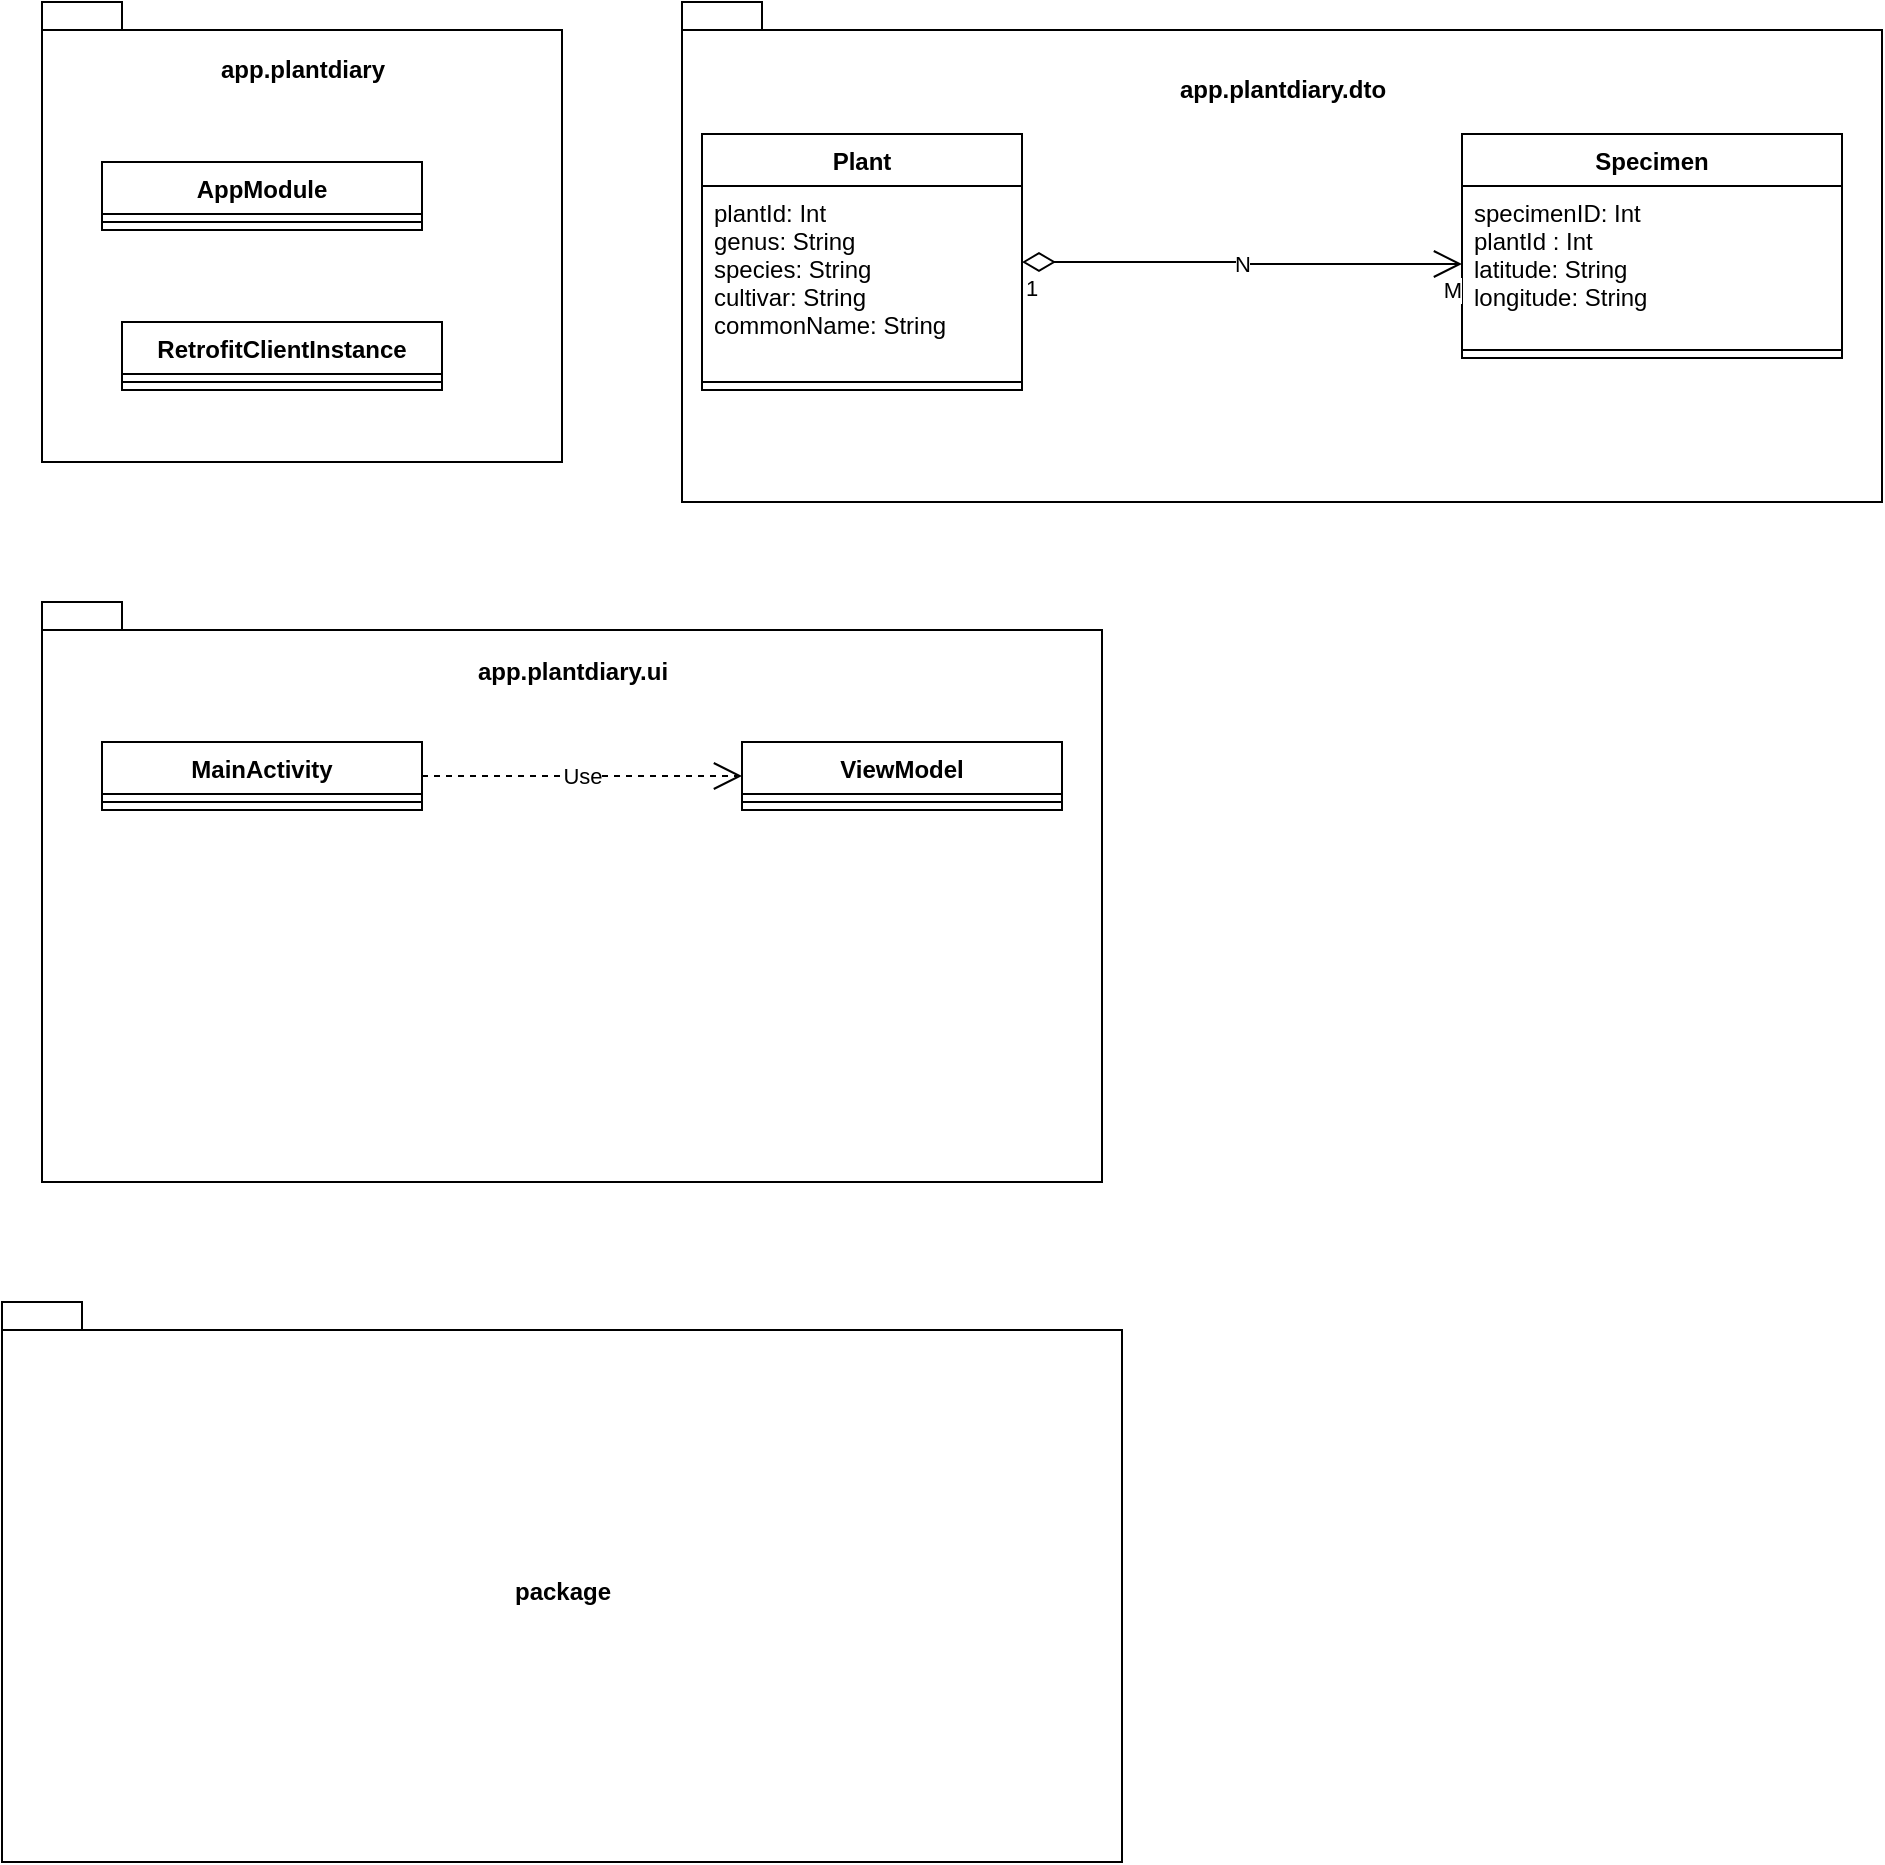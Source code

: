<mxfile version="20.8.7" type="github">
  <diagram id="C5RBs43oDa-KdzZeNtuy" name="Page-1">
    <mxGraphModel dx="1290" dy="587" grid="1" gridSize="10" guides="1" tooltips="1" connect="1" arrows="1" fold="1" page="1" pageScale="1" pageWidth="827" pageHeight="1169" math="0" shadow="0">
      <root>
        <mxCell id="WIyWlLk6GJQsqaUBKTNV-0" />
        <mxCell id="WIyWlLk6GJQsqaUBKTNV-1" parent="WIyWlLk6GJQsqaUBKTNV-0" />
        <mxCell id="hV50YugGyz47g8Hyh_Fr-0" value="app.plantdiary&lt;br&gt;&lt;br&gt;&lt;br&gt;&lt;br&gt;&lt;br&gt;&lt;br&gt;&lt;br&gt;&lt;br&gt;&lt;br&gt;&lt;br&gt;&lt;br&gt;&lt;br&gt;&lt;br&gt;" style="shape=folder;fontStyle=1;spacingTop=10;tabWidth=40;tabHeight=14;tabPosition=left;html=1;" vertex="1" parent="WIyWlLk6GJQsqaUBKTNV-1">
          <mxGeometry x="110" y="60" width="260" height="230" as="geometry" />
        </mxCell>
        <mxCell id="hV50YugGyz47g8Hyh_Fr-1" value="AppModule" style="swimlane;fontStyle=1;align=center;verticalAlign=top;childLayout=stackLayout;horizontal=1;startSize=26;horizontalStack=0;resizeParent=1;resizeParentMax=0;resizeLast=0;collapsible=1;marginBottom=0;" vertex="1" parent="WIyWlLk6GJQsqaUBKTNV-1">
          <mxGeometry x="140" y="140" width="160" height="34" as="geometry" />
        </mxCell>
        <mxCell id="hV50YugGyz47g8Hyh_Fr-3" value="" style="line;strokeWidth=1;fillColor=none;align=left;verticalAlign=middle;spacingTop=-1;spacingLeft=3;spacingRight=3;rotatable=0;labelPosition=right;points=[];portConstraint=eastwest;strokeColor=inherit;" vertex="1" parent="hV50YugGyz47g8Hyh_Fr-1">
          <mxGeometry y="26" width="160" height="8" as="geometry" />
        </mxCell>
        <mxCell id="hV50YugGyz47g8Hyh_Fr-5" value="RetrofitClientInstance" style="swimlane;fontStyle=1;align=center;verticalAlign=top;childLayout=stackLayout;horizontal=1;startSize=26;horizontalStack=0;resizeParent=1;resizeParentMax=0;resizeLast=0;collapsible=1;marginBottom=0;" vertex="1" parent="WIyWlLk6GJQsqaUBKTNV-1">
          <mxGeometry x="150" y="220" width="160" height="34" as="geometry" />
        </mxCell>
        <mxCell id="hV50YugGyz47g8Hyh_Fr-7" value="" style="line;strokeWidth=1;fillColor=none;align=left;verticalAlign=middle;spacingTop=-1;spacingLeft=3;spacingRight=3;rotatable=0;labelPosition=right;points=[];portConstraint=eastwest;strokeColor=inherit;" vertex="1" parent="hV50YugGyz47g8Hyh_Fr-5">
          <mxGeometry y="26" width="160" height="8" as="geometry" />
        </mxCell>
        <mxCell id="hV50YugGyz47g8Hyh_Fr-9" value="app.plantdiary.dto&lt;br&gt;&lt;br&gt;&lt;br&gt;&lt;br&gt;&lt;br&gt;&lt;br&gt;&lt;br&gt;&lt;br&gt;&lt;br&gt;&lt;br&gt;&lt;br&gt;&lt;br&gt;&lt;br&gt;" style="shape=folder;fontStyle=1;spacingTop=10;tabWidth=40;tabHeight=14;tabPosition=left;html=1;" vertex="1" parent="WIyWlLk6GJQsqaUBKTNV-1">
          <mxGeometry x="430" y="60" width="600" height="250" as="geometry" />
        </mxCell>
        <mxCell id="hV50YugGyz47g8Hyh_Fr-10" value="Plant" style="swimlane;fontStyle=1;align=center;verticalAlign=top;childLayout=stackLayout;horizontal=1;startSize=26;horizontalStack=0;resizeParent=1;resizeParentMax=0;resizeLast=0;collapsible=1;marginBottom=0;" vertex="1" parent="WIyWlLk6GJQsqaUBKTNV-1">
          <mxGeometry x="440" y="126" width="160" height="128" as="geometry" />
        </mxCell>
        <mxCell id="hV50YugGyz47g8Hyh_Fr-11" value="plantId: Int&#xa;genus: String&#xa;species: String&#xa;cultivar: String&#xa;commonName: String" style="text;strokeColor=none;fillColor=none;align=left;verticalAlign=top;spacingLeft=4;spacingRight=4;overflow=hidden;rotatable=0;points=[[0,0.5],[1,0.5]];portConstraint=eastwest;" vertex="1" parent="hV50YugGyz47g8Hyh_Fr-10">
          <mxGeometry y="26" width="160" height="94" as="geometry" />
        </mxCell>
        <mxCell id="hV50YugGyz47g8Hyh_Fr-12" value="" style="line;strokeWidth=1;fillColor=none;align=left;verticalAlign=middle;spacingTop=-1;spacingLeft=3;spacingRight=3;rotatable=0;labelPosition=right;points=[];portConstraint=eastwest;strokeColor=inherit;" vertex="1" parent="hV50YugGyz47g8Hyh_Fr-10">
          <mxGeometry y="120" width="160" height="8" as="geometry" />
        </mxCell>
        <mxCell id="hV50YugGyz47g8Hyh_Fr-14" value="Specimen" style="swimlane;fontStyle=1;align=center;verticalAlign=top;childLayout=stackLayout;horizontal=1;startSize=26;horizontalStack=0;resizeParent=1;resizeParentMax=0;resizeLast=0;collapsible=1;marginBottom=0;" vertex="1" parent="WIyWlLk6GJQsqaUBKTNV-1">
          <mxGeometry x="820" y="126" width="190" height="112" as="geometry" />
        </mxCell>
        <mxCell id="hV50YugGyz47g8Hyh_Fr-15" value="specimenID: Int&#xa;plantId : Int&#xa;latitude: String&#xa;longitude: String&#xa;" style="text;strokeColor=none;fillColor=none;align=left;verticalAlign=top;spacingLeft=4;spacingRight=4;overflow=hidden;rotatable=0;points=[[0,0.5],[1,0.5]];portConstraint=eastwest;" vertex="1" parent="hV50YugGyz47g8Hyh_Fr-14">
          <mxGeometry y="26" width="190" height="78" as="geometry" />
        </mxCell>
        <mxCell id="hV50YugGyz47g8Hyh_Fr-16" value="" style="line;strokeWidth=1;fillColor=none;align=left;verticalAlign=middle;spacingTop=-1;spacingLeft=3;spacingRight=3;rotatable=0;labelPosition=right;points=[];portConstraint=eastwest;strokeColor=inherit;" vertex="1" parent="hV50YugGyz47g8Hyh_Fr-14">
          <mxGeometry y="104" width="190" height="8" as="geometry" />
        </mxCell>
        <mxCell id="hV50YugGyz47g8Hyh_Fr-20" value="N" style="endArrow=open;html=1;endSize=12;startArrow=diamondThin;startSize=14;startFill=0;edgeStyle=orthogonalEdgeStyle;rounded=0;exitX=1;exitY=0.5;exitDx=0;exitDy=0;entryX=0;entryY=0.5;entryDx=0;entryDy=0;" edge="1" parent="WIyWlLk6GJQsqaUBKTNV-1" source="hV50YugGyz47g8Hyh_Fr-10" target="hV50YugGyz47g8Hyh_Fr-15">
          <mxGeometry relative="1" as="geometry">
            <mxPoint x="330" y="310" as="sourcePoint" />
            <mxPoint x="490" y="310" as="targetPoint" />
          </mxGeometry>
        </mxCell>
        <mxCell id="hV50YugGyz47g8Hyh_Fr-21" value="1" style="edgeLabel;resizable=0;html=1;align=left;verticalAlign=top;" connectable="0" vertex="1" parent="hV50YugGyz47g8Hyh_Fr-20">
          <mxGeometry x="-1" relative="1" as="geometry" />
        </mxCell>
        <mxCell id="hV50YugGyz47g8Hyh_Fr-22" value="M" style="edgeLabel;resizable=0;html=1;align=right;verticalAlign=top;" connectable="0" vertex="1" parent="hV50YugGyz47g8Hyh_Fr-20">
          <mxGeometry x="1" relative="1" as="geometry" />
        </mxCell>
        <mxCell id="hV50YugGyz47g8Hyh_Fr-23" value="app.plantdiary.ui&lt;br&gt;&lt;br&gt;&lt;br&gt;&lt;br&gt;&lt;br&gt;&lt;br&gt;&lt;br&gt;&lt;br&gt;&lt;br&gt;&lt;br&gt;&lt;br&gt;&lt;br&gt;&lt;br&gt;&lt;br&gt;&lt;br&gt;&lt;br&gt;&lt;br&gt;" style="shape=folder;fontStyle=1;spacingTop=10;tabWidth=40;tabHeight=14;tabPosition=left;html=1;" vertex="1" parent="WIyWlLk6GJQsqaUBKTNV-1">
          <mxGeometry x="110" y="360" width="530" height="290" as="geometry" />
        </mxCell>
        <mxCell id="hV50YugGyz47g8Hyh_Fr-24" value="MainActivity" style="swimlane;fontStyle=1;align=center;verticalAlign=top;childLayout=stackLayout;horizontal=1;startSize=26;horizontalStack=0;resizeParent=1;resizeParentMax=0;resizeLast=0;collapsible=1;marginBottom=0;" vertex="1" parent="WIyWlLk6GJQsqaUBKTNV-1">
          <mxGeometry x="140" y="430" width="160" height="34" as="geometry" />
        </mxCell>
        <mxCell id="hV50YugGyz47g8Hyh_Fr-26" value="" style="line;strokeWidth=1;fillColor=none;align=left;verticalAlign=middle;spacingTop=-1;spacingLeft=3;spacingRight=3;rotatable=0;labelPosition=right;points=[];portConstraint=eastwest;strokeColor=inherit;" vertex="1" parent="hV50YugGyz47g8Hyh_Fr-24">
          <mxGeometry y="26" width="160" height="8" as="geometry" />
        </mxCell>
        <mxCell id="hV50YugGyz47g8Hyh_Fr-28" value="ViewModel" style="swimlane;fontStyle=1;align=center;verticalAlign=top;childLayout=stackLayout;horizontal=1;startSize=26;horizontalStack=0;resizeParent=1;resizeParentMax=0;resizeLast=0;collapsible=1;marginBottom=0;" vertex="1" parent="WIyWlLk6GJQsqaUBKTNV-1">
          <mxGeometry x="460" y="430" width="160" height="34" as="geometry" />
        </mxCell>
        <mxCell id="hV50YugGyz47g8Hyh_Fr-30" value="" style="line;strokeWidth=1;fillColor=none;align=left;verticalAlign=middle;spacingTop=-1;spacingLeft=3;spacingRight=3;rotatable=0;labelPosition=right;points=[];portConstraint=eastwest;strokeColor=inherit;" vertex="1" parent="hV50YugGyz47g8Hyh_Fr-28">
          <mxGeometry y="26" width="160" height="8" as="geometry" />
        </mxCell>
        <mxCell id="hV50YugGyz47g8Hyh_Fr-32" value="Use" style="endArrow=open;endSize=12;dashed=1;html=1;rounded=0;exitX=1;exitY=0.5;exitDx=0;exitDy=0;entryX=0;entryY=0.5;entryDx=0;entryDy=0;" edge="1" parent="WIyWlLk6GJQsqaUBKTNV-1" source="hV50YugGyz47g8Hyh_Fr-24" target="hV50YugGyz47g8Hyh_Fr-28">
          <mxGeometry width="160" relative="1" as="geometry">
            <mxPoint x="330" y="570" as="sourcePoint" />
            <mxPoint x="490" y="570" as="targetPoint" />
          </mxGeometry>
        </mxCell>
        <mxCell id="hV50YugGyz47g8Hyh_Fr-33" value="package" style="shape=folder;fontStyle=1;spacingTop=10;tabWidth=40;tabHeight=14;tabPosition=left;html=1;" vertex="1" parent="WIyWlLk6GJQsqaUBKTNV-1">
          <mxGeometry x="90" y="710" width="560" height="280" as="geometry" />
        </mxCell>
      </root>
    </mxGraphModel>
  </diagram>
</mxfile>
